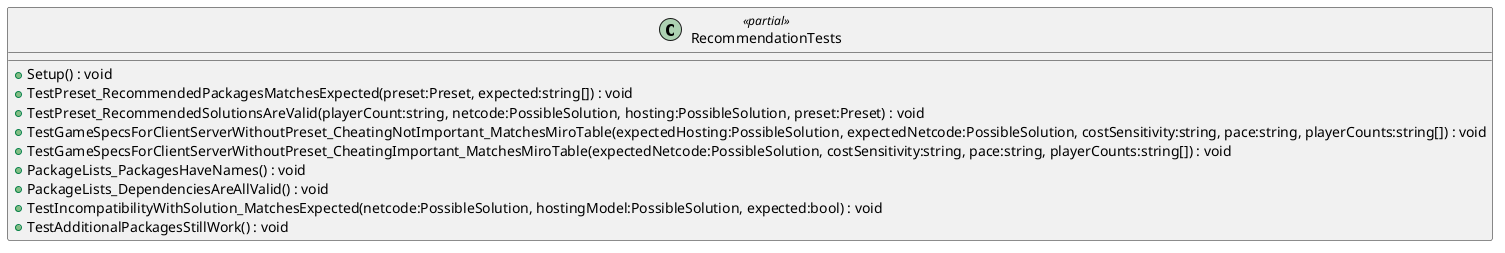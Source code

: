 @startuml
class RecommendationTests <<partial>> {
    + Setup() : void
    + TestPreset_RecommendedPackagesMatchesExpected(preset:Preset, expected:string[]) : void
    + TestPreset_RecommendedSolutionsAreValid(playerCount:string, netcode:PossibleSolution, hosting:PossibleSolution, preset:Preset) : void
    + TestGameSpecsForClientServerWithoutPreset_CheatingNotImportant_MatchesMiroTable(expectedHosting:PossibleSolution, expectedNetcode:PossibleSolution, costSensitivity:string, pace:string, playerCounts:string[]) : void
    + TestGameSpecsForClientServerWithoutPreset_CheatingImportant_MatchesMiroTable(expectedNetcode:PossibleSolution, costSensitivity:string, pace:string, playerCounts:string[]) : void
    + PackageLists_PackagesHaveNames() : void
    + PackageLists_DependenciesAreAllValid() : void
    + TestIncompatibilityWithSolution_MatchesExpected(netcode:PossibleSolution, hostingModel:PossibleSolution, expected:bool) : void
    + TestAdditionalPackagesStillWork() : void
}
@enduml
